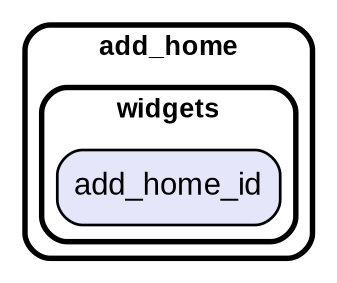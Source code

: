 digraph "" {
  graph [style=rounded fontname="Arial Black" fontsize=13 penwidth=2.6];
  node [shape=rect style="filled,rounded" fontname=Arial fontsize=15 fillcolor=Lavender penwidth=1.3];
  edge [penwidth=1.3];
  "/widgets/add_home_id.dart" [label="add_home_id"];
  subgraph "cluster~" {
    label="add_home";
    subgraph "cluster~/widgets" {
      label="widgets";
      "/widgets/add_home_id.dart";
    }
  }
}
